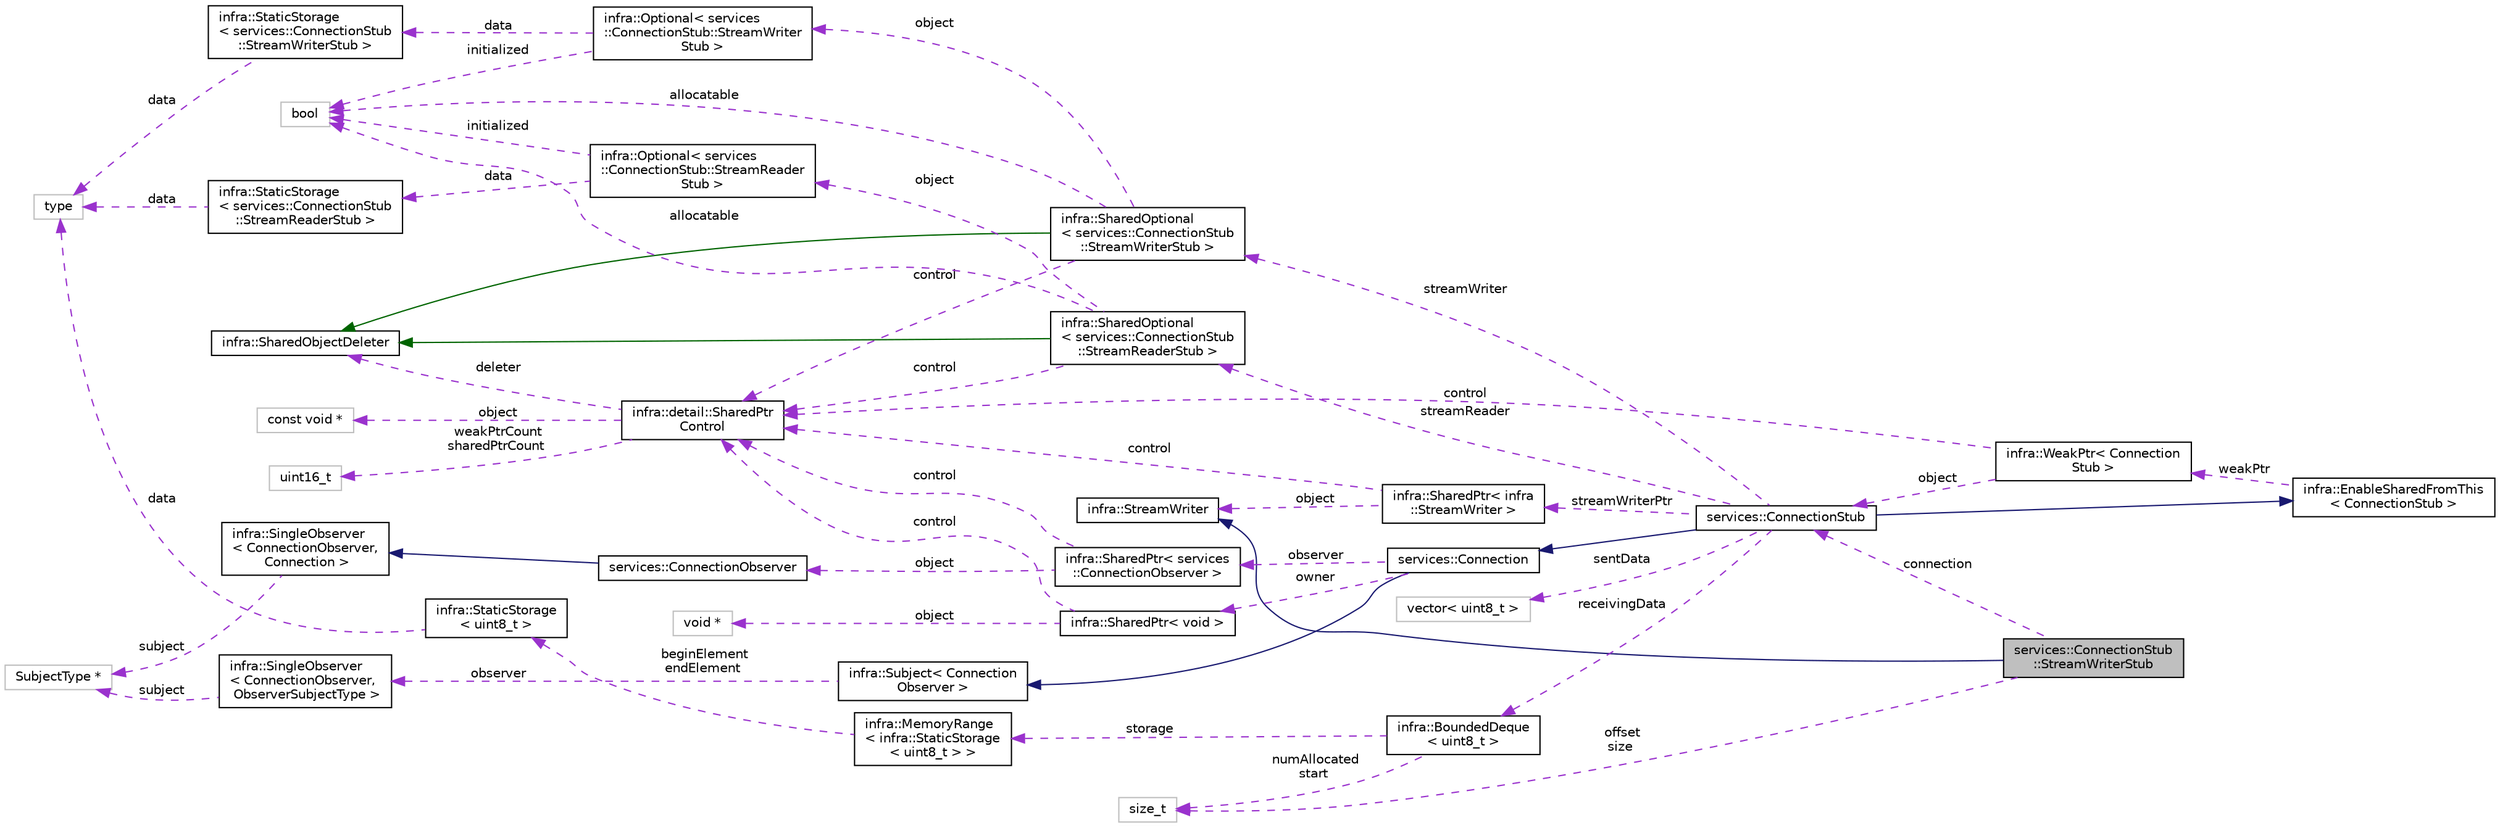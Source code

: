 digraph "services::ConnectionStub::StreamWriterStub"
{
 // INTERACTIVE_SVG=YES
  edge [fontname="Helvetica",fontsize="10",labelfontname="Helvetica",labelfontsize="10"];
  node [fontname="Helvetica",fontsize="10",shape=record];
  rankdir="LR";
  Node2 [label="services::ConnectionStub\l::StreamWriterStub",height=0.2,width=0.4,color="black", fillcolor="grey75", style="filled", fontcolor="black"];
  Node3 -> Node2 [dir="back",color="midnightblue",fontsize="10",style="solid",fontname="Helvetica"];
  Node3 [label="infra::StreamWriter",height=0.2,width=0.4,color="black", fillcolor="white", style="filled",URL="$de/dba/classinfra_1_1_stream_writer.html"];
  Node4 -> Node2 [dir="back",color="darkorchid3",fontsize="10",style="dashed",label=" connection" ,fontname="Helvetica"];
  Node4 [label="services::ConnectionStub",height=0.2,width=0.4,color="black", fillcolor="white", style="filled",URL="$df/dd3/classservices_1_1_connection_stub.html"];
  Node5 -> Node4 [dir="back",color="midnightblue",fontsize="10",style="solid",fontname="Helvetica"];
  Node5 [label="services::Connection",height=0.2,width=0.4,color="black", fillcolor="white", style="filled",URL="$d0/dde/classservices_1_1_connection.html"];
  Node6 -> Node5 [dir="back",color="midnightblue",fontsize="10",style="solid",fontname="Helvetica"];
  Node6 [label="infra::Subject\< Connection\lObserver \>",height=0.2,width=0.4,color="black", fillcolor="white", style="filled",URL="$d1/db2/classinfra_1_1_subject.html"];
  Node7 -> Node6 [dir="back",color="darkorchid3",fontsize="10",style="dashed",label=" observer" ,fontname="Helvetica"];
  Node7 [label="infra::SingleObserver\l\< ConnectionObserver,\l ObserverSubjectType \>",height=0.2,width=0.4,color="black", fillcolor="white", style="filled",URL="$dc/d4c/classinfra_1_1_single_observer.html"];
  Node8 -> Node7 [dir="back",color="darkorchid3",fontsize="10",style="dashed",label=" subject" ,fontname="Helvetica"];
  Node8 [label="SubjectType *",height=0.2,width=0.4,color="grey75", fillcolor="white", style="filled"];
  Node9 -> Node5 [dir="back",color="darkorchid3",fontsize="10",style="dashed",label=" observer" ,fontname="Helvetica"];
  Node9 [label="infra::SharedPtr\< services\l::ConnectionObserver \>",height=0.2,width=0.4,color="black", fillcolor="white", style="filled",URL="$d1/d17/classinfra_1_1_shared_ptr.html"];
  Node10 -> Node9 [dir="back",color="darkorchid3",fontsize="10",style="dashed",label=" object" ,fontname="Helvetica"];
  Node10 [label="services::ConnectionObserver",height=0.2,width=0.4,color="black", fillcolor="white", style="filled",URL="$dc/de5/classservices_1_1_connection_observer.html"];
  Node11 -> Node10 [dir="back",color="midnightblue",fontsize="10",style="solid",fontname="Helvetica"];
  Node11 [label="infra::SingleObserver\l\< ConnectionObserver,\l Connection \>",height=0.2,width=0.4,color="black", fillcolor="white", style="filled",URL="$dc/d4c/classinfra_1_1_single_observer.html"];
  Node8 -> Node11 [dir="back",color="darkorchid3",fontsize="10",style="dashed",label=" subject" ,fontname="Helvetica"];
  Node12 -> Node9 [dir="back",color="darkorchid3",fontsize="10",style="dashed",label=" control" ,fontname="Helvetica"];
  Node12 [label="infra::detail::SharedPtr\lControl",height=0.2,width=0.4,color="black", fillcolor="white", style="filled",URL="$dd/d9a/classinfra_1_1detail_1_1_shared_ptr_control.html"];
  Node13 -> Node12 [dir="back",color="darkorchid3",fontsize="10",style="dashed",label=" object" ,fontname="Helvetica"];
  Node13 [label="const void *",height=0.2,width=0.4,color="grey75", fillcolor="white", style="filled"];
  Node14 -> Node12 [dir="back",color="darkorchid3",fontsize="10",style="dashed",label=" weakPtrCount\nsharedPtrCount" ,fontname="Helvetica"];
  Node14 [label="uint16_t",height=0.2,width=0.4,color="grey75", fillcolor="white", style="filled"];
  Node15 -> Node12 [dir="back",color="darkorchid3",fontsize="10",style="dashed",label=" deleter" ,fontname="Helvetica"];
  Node15 [label="infra::SharedObjectDeleter",height=0.2,width=0.4,color="black", fillcolor="white", style="filled",URL="$da/dcd/classinfra_1_1_shared_object_deleter.html"];
  Node16 -> Node5 [dir="back",color="darkorchid3",fontsize="10",style="dashed",label=" owner" ,fontname="Helvetica"];
  Node16 [label="infra::SharedPtr\< void \>",height=0.2,width=0.4,color="black", fillcolor="white", style="filled",URL="$d1/d17/classinfra_1_1_shared_ptr.html"];
  Node12 -> Node16 [dir="back",color="darkorchid3",fontsize="10",style="dashed",label=" control" ,fontname="Helvetica"];
  Node17 -> Node16 [dir="back",color="darkorchid3",fontsize="10",style="dashed",label=" object" ,fontname="Helvetica"];
  Node17 [label="void *",height=0.2,width=0.4,color="grey75", fillcolor="white", style="filled"];
  Node18 -> Node4 [dir="back",color="midnightblue",fontsize="10",style="solid",fontname="Helvetica"];
  Node18 [label="infra::EnableSharedFromThis\l\< ConnectionStub \>",height=0.2,width=0.4,color="black", fillcolor="white", style="filled",URL="$dd/df1/classinfra_1_1_enable_shared_from_this.html"];
  Node19 -> Node18 [dir="back",color="darkorchid3",fontsize="10",style="dashed",label=" weakPtr" ,fontname="Helvetica"];
  Node19 [label="infra::WeakPtr\< Connection\lStub \>",height=0.2,width=0.4,color="black", fillcolor="white", style="filled",URL="$d3/daa/classinfra_1_1_weak_ptr.html"];
  Node4 -> Node19 [dir="back",color="darkorchid3",fontsize="10",style="dashed",label=" object" ,fontname="Helvetica"];
  Node12 -> Node19 [dir="back",color="darkorchid3",fontsize="10",style="dashed",label=" control" ,fontname="Helvetica"];
  Node20 -> Node4 [dir="back",color="darkorchid3",fontsize="10",style="dashed",label=" streamReader" ,fontname="Helvetica"];
  Node20 [label="infra::SharedOptional\l\< services::ConnectionStub\l::StreamReaderStub \>",height=0.2,width=0.4,color="black", fillcolor="white", style="filled",URL="$d1/d7f/classinfra_1_1_shared_optional.html"];
  Node15 -> Node20 [dir="back",color="darkgreen",fontsize="10",style="solid",fontname="Helvetica"];
  Node21 -> Node20 [dir="back",color="darkorchid3",fontsize="10",style="dashed",label=" object" ,fontname="Helvetica"];
  Node21 [label="infra::Optional\< services\l::ConnectionStub::StreamReader\lStub \>",height=0.2,width=0.4,color="black", fillcolor="white", style="filled",URL="$dc/df7/classinfra_1_1_optional.html"];
  Node22 -> Node21 [dir="back",color="darkorchid3",fontsize="10",style="dashed",label=" data" ,fontname="Helvetica"];
  Node22 [label="infra::StaticStorage\l\< services::ConnectionStub\l::StreamReaderStub \>",height=0.2,width=0.4,color="black", fillcolor="white", style="filled",URL="$d0/d8c/classinfra_1_1_static_storage.html"];
  Node23 -> Node22 [dir="back",color="darkorchid3",fontsize="10",style="dashed",label=" data" ,fontname="Helvetica"];
  Node23 [label="type",height=0.2,width=0.4,color="grey75", fillcolor="white", style="filled"];
  Node24 -> Node21 [dir="back",color="darkorchid3",fontsize="10",style="dashed",label=" initialized" ,fontname="Helvetica"];
  Node24 [label="bool",height=0.2,width=0.4,color="grey75", fillcolor="white", style="filled"];
  Node12 -> Node20 [dir="back",color="darkorchid3",fontsize="10",style="dashed",label=" control" ,fontname="Helvetica"];
  Node24 -> Node20 [dir="back",color="darkorchid3",fontsize="10",style="dashed",label=" allocatable" ,fontname="Helvetica"];
  Node25 -> Node4 [dir="back",color="darkorchid3",fontsize="10",style="dashed",label=" streamWriter" ,fontname="Helvetica"];
  Node25 [label="infra::SharedOptional\l\< services::ConnectionStub\l::StreamWriterStub \>",height=0.2,width=0.4,color="black", fillcolor="white", style="filled",URL="$d1/d7f/classinfra_1_1_shared_optional.html"];
  Node15 -> Node25 [dir="back",color="darkgreen",fontsize="10",style="solid",fontname="Helvetica"];
  Node26 -> Node25 [dir="back",color="darkorchid3",fontsize="10",style="dashed",label=" object" ,fontname="Helvetica"];
  Node26 [label="infra::Optional\< services\l::ConnectionStub::StreamWriter\lStub \>",height=0.2,width=0.4,color="black", fillcolor="white", style="filled",URL="$dc/df7/classinfra_1_1_optional.html"];
  Node24 -> Node26 [dir="back",color="darkorchid3",fontsize="10",style="dashed",label=" initialized" ,fontname="Helvetica"];
  Node27 -> Node26 [dir="back",color="darkorchid3",fontsize="10",style="dashed",label=" data" ,fontname="Helvetica"];
  Node27 [label="infra::StaticStorage\l\< services::ConnectionStub\l::StreamWriterStub \>",height=0.2,width=0.4,color="black", fillcolor="white", style="filled",URL="$d0/d8c/classinfra_1_1_static_storage.html"];
  Node23 -> Node27 [dir="back",color="darkorchid3",fontsize="10",style="dashed",label=" data" ,fontname="Helvetica"];
  Node12 -> Node25 [dir="back",color="darkorchid3",fontsize="10",style="dashed",label=" control" ,fontname="Helvetica"];
  Node24 -> Node25 [dir="back",color="darkorchid3",fontsize="10",style="dashed",label=" allocatable" ,fontname="Helvetica"];
  Node28 -> Node4 [dir="back",color="darkorchid3",fontsize="10",style="dashed",label=" sentData" ,fontname="Helvetica"];
  Node28 [label="vector\< uint8_t \>",height=0.2,width=0.4,color="grey75", fillcolor="white", style="filled"];
  Node29 -> Node4 [dir="back",color="darkorchid3",fontsize="10",style="dashed",label=" streamWriterPtr" ,fontname="Helvetica"];
  Node29 [label="infra::SharedPtr\< infra\l::StreamWriter \>",height=0.2,width=0.4,color="black", fillcolor="white", style="filled",URL="$d1/d17/classinfra_1_1_shared_ptr.html"];
  Node12 -> Node29 [dir="back",color="darkorchid3",fontsize="10",style="dashed",label=" control" ,fontname="Helvetica"];
  Node3 -> Node29 [dir="back",color="darkorchid3",fontsize="10",style="dashed",label=" object" ,fontname="Helvetica"];
  Node30 -> Node4 [dir="back",color="darkorchid3",fontsize="10",style="dashed",label=" receivingData" ,fontname="Helvetica"];
  Node30 [label="infra::BoundedDeque\l\< uint8_t \>",height=0.2,width=0.4,color="black", fillcolor="white", style="filled",URL="$d5/db7/classinfra_1_1_bounded_deque.html"];
  Node31 -> Node30 [dir="back",color="darkorchid3",fontsize="10",style="dashed",label=" storage" ,fontname="Helvetica"];
  Node31 [label="infra::MemoryRange\l\< infra::StaticStorage\l\< uint8_t \> \>",height=0.2,width=0.4,color="black", fillcolor="white", style="filled",URL="$d0/d6d/classinfra_1_1_memory_range.html"];
  Node32 -> Node31 [dir="back",color="darkorchid3",fontsize="10",style="dashed",label=" beginElement\nendElement" ,fontname="Helvetica"];
  Node32 [label="infra::StaticStorage\l\< uint8_t \>",height=0.2,width=0.4,color="black", fillcolor="white", style="filled",URL="$d0/d8c/classinfra_1_1_static_storage.html"];
  Node23 -> Node32 [dir="back",color="darkorchid3",fontsize="10",style="dashed",label=" data" ,fontname="Helvetica"];
  Node33 -> Node30 [dir="back",color="darkorchid3",fontsize="10",style="dashed",label=" numAllocated\nstart" ,fontname="Helvetica"];
  Node33 [label="size_t",height=0.2,width=0.4,color="grey75", fillcolor="white", style="filled"];
  Node33 -> Node2 [dir="back",color="darkorchid3",fontsize="10",style="dashed",label=" offset\nsize" ,fontname="Helvetica"];
}
